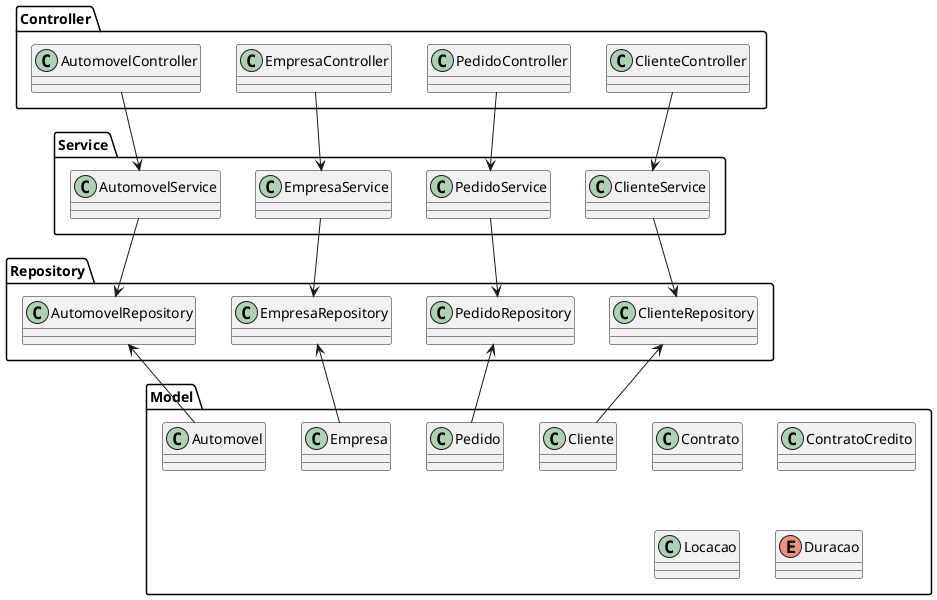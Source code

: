 @startuml packageDiagram

package "Controller" {
    class ClienteController
    class PedidoController
    class EmpresaController
    class AutomovelController
}

package "Service" {
    class ClienteService
    class PedidoService
    class EmpresaService
    class AutomovelService
}

package "Repository" {
    class ClienteRepository
    class PedidoRepository
    class EmpresaRepository
    class AutomovelRepository
}

package "Model" {
    class Cliente
    class Pedido
    class Empresa
    class Automovel
    class Contrato
    class ContratoCredito
    class Locacao
    enum Duracao
}

ClienteController --> ClienteService
PedidoController --> PedidoService
EmpresaController --> EmpresaService
AutomovelController --> AutomovelService

ClienteService --> ClienteRepository
PedidoService --> PedidoRepository
EmpresaService --> EmpresaRepository
AutomovelService --> AutomovelRepository

ClienteRepository <-- Cliente
PedidoRepository <-- Pedido
EmpresaRepository <-- Empresa
AutomovelRepository <-- Automovel

@enduml